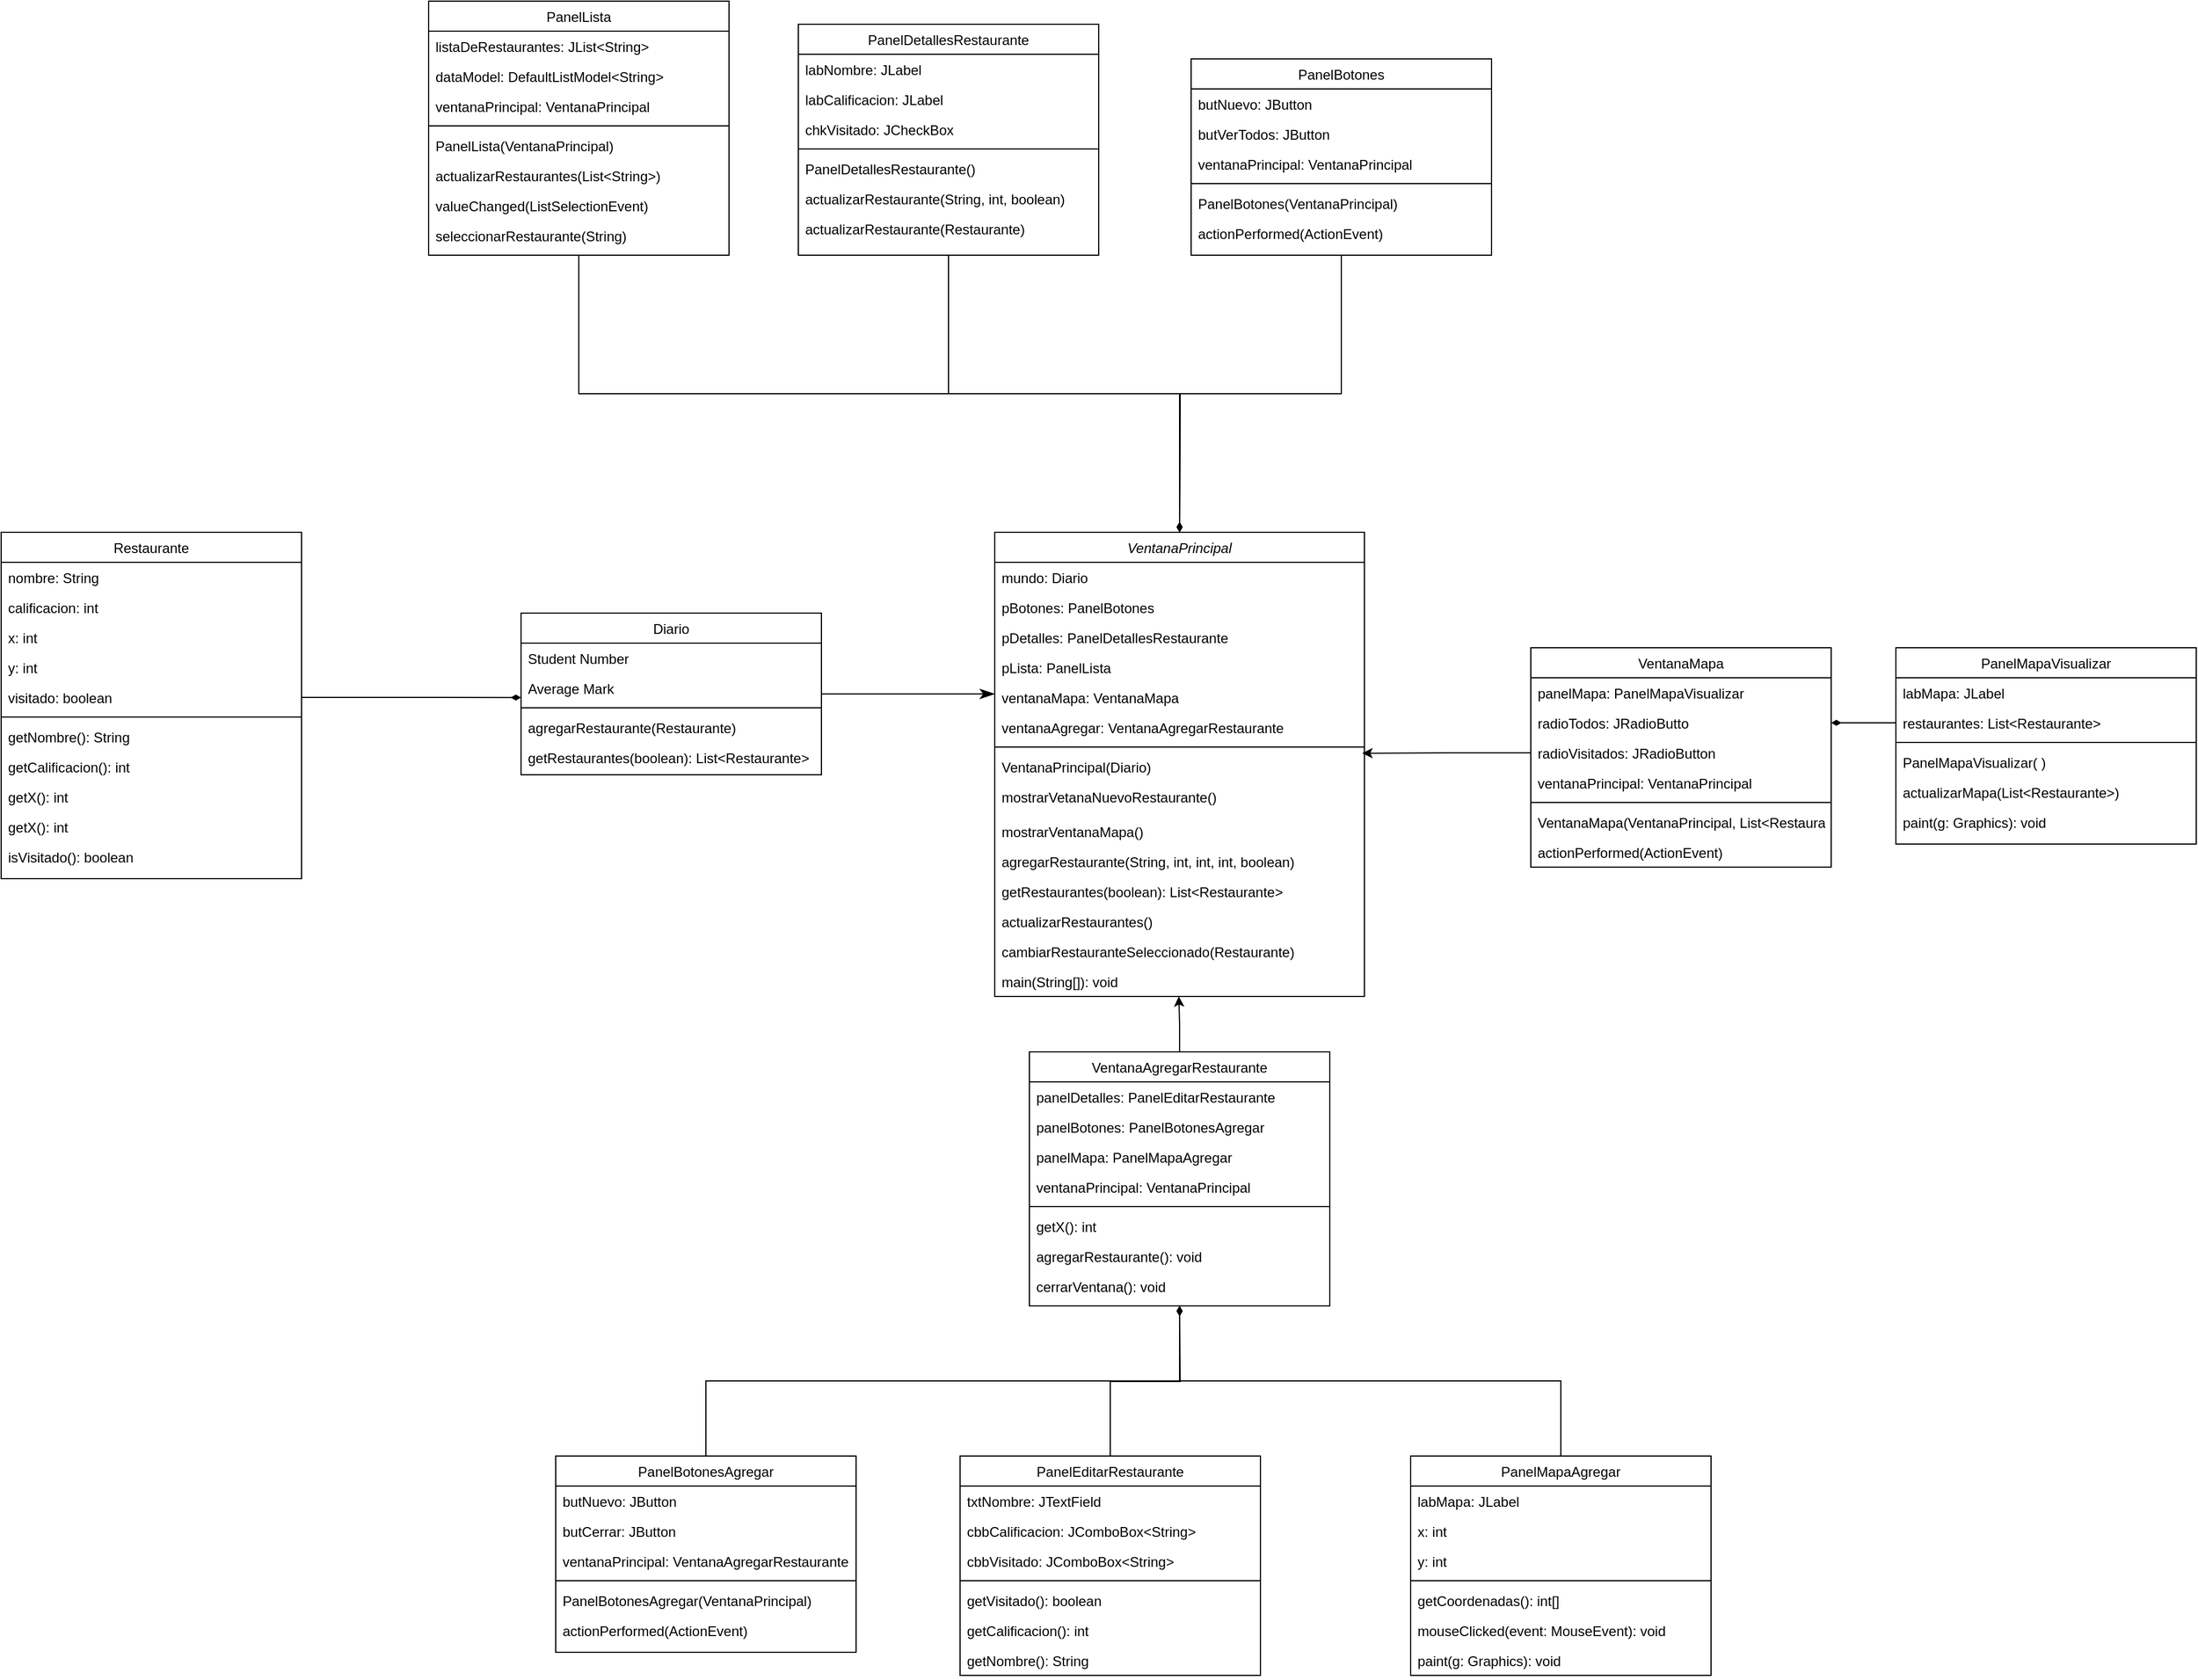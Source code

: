 <mxfile version="24.8.4">
  <diagram id="C5RBs43oDa-KdzZeNtuy" name="Page-1">
    <mxGraphModel dx="1371" dy="1002" grid="1" gridSize="10" guides="1" tooltips="1" connect="1" arrows="1" fold="1" page="1" pageScale="1" pageWidth="1169" pageHeight="1654" math="0" shadow="0">
      <root>
        <mxCell id="WIyWlLk6GJQsqaUBKTNV-0" />
        <mxCell id="WIyWlLk6GJQsqaUBKTNV-1" parent="WIyWlLk6GJQsqaUBKTNV-0" />
        <mxCell id="zkfFHV4jXpPFQw0GAbJ--0" value="VentanaPrincipal" style="swimlane;fontStyle=2;align=center;verticalAlign=top;childLayout=stackLayout;horizontal=1;startSize=26;horizontalStack=0;resizeParent=1;resizeLast=0;collapsible=1;marginBottom=0;rounded=0;shadow=0;strokeWidth=1;" parent="WIyWlLk6GJQsqaUBKTNV-1" vertex="1">
          <mxGeometry x="1030" y="520" width="320" height="402" as="geometry">
            <mxRectangle x="230" y="140" width="160" height="26" as="alternateBounds" />
          </mxGeometry>
        </mxCell>
        <mxCell id="zkfFHV4jXpPFQw0GAbJ--1" value="mundo: Diario" style="text;align=left;verticalAlign=top;spacingLeft=4;spacingRight=4;overflow=hidden;rotatable=0;points=[[0,0.5],[1,0.5]];portConstraint=eastwest;" parent="zkfFHV4jXpPFQw0GAbJ--0" vertex="1">
          <mxGeometry y="26" width="320" height="26" as="geometry" />
        </mxCell>
        <mxCell id="E6xXMJ0j_eNw8ge2mboB-0" value="pBotones: PanelBotones" style="text;align=left;verticalAlign=top;spacingLeft=4;spacingRight=4;overflow=hidden;rotatable=0;points=[[0,0.5],[1,0.5]];portConstraint=eastwest;rounded=0;shadow=0;html=0;" vertex="1" parent="zkfFHV4jXpPFQw0GAbJ--0">
          <mxGeometry y="52" width="320" height="26" as="geometry" />
        </mxCell>
        <mxCell id="E6xXMJ0j_eNw8ge2mboB-1" value="pDetalles: PanelDetallesRestaurante" style="text;align=left;verticalAlign=top;spacingLeft=4;spacingRight=4;overflow=hidden;rotatable=0;points=[[0,0.5],[1,0.5]];portConstraint=eastwest;rounded=0;shadow=0;html=0;" vertex="1" parent="zkfFHV4jXpPFQw0GAbJ--0">
          <mxGeometry y="78" width="320" height="26" as="geometry" />
        </mxCell>
        <mxCell id="E6xXMJ0j_eNw8ge2mboB-2" value="pLista: PanelLista" style="text;align=left;verticalAlign=top;spacingLeft=4;spacingRight=4;overflow=hidden;rotatable=0;points=[[0,0.5],[1,0.5]];portConstraint=eastwest;rounded=0;shadow=0;html=0;" vertex="1" parent="zkfFHV4jXpPFQw0GAbJ--0">
          <mxGeometry y="104" width="320" height="26" as="geometry" />
        </mxCell>
        <mxCell id="zkfFHV4jXpPFQw0GAbJ--3" value="ventanaMapa: VentanaMapa" style="text;align=left;verticalAlign=top;spacingLeft=4;spacingRight=4;overflow=hidden;rotatable=0;points=[[0,0.5],[1,0.5]];portConstraint=eastwest;rounded=0;shadow=0;html=0;" parent="zkfFHV4jXpPFQw0GAbJ--0" vertex="1">
          <mxGeometry y="130" width="320" height="26" as="geometry" />
        </mxCell>
        <mxCell id="E6xXMJ0j_eNw8ge2mboB-3" value="ventanaAgregar: VentanaAgregarRestaurante" style="text;align=left;verticalAlign=top;spacingLeft=4;spacingRight=4;overflow=hidden;rotatable=0;points=[[0,0.5],[1,0.5]];portConstraint=eastwest;rounded=0;shadow=0;html=0;" vertex="1" parent="zkfFHV4jXpPFQw0GAbJ--0">
          <mxGeometry y="156" width="320" height="26" as="geometry" />
        </mxCell>
        <mxCell id="zkfFHV4jXpPFQw0GAbJ--4" value="" style="line;html=1;strokeWidth=1;align=left;verticalAlign=middle;spacingTop=-1;spacingLeft=3;spacingRight=3;rotatable=0;labelPosition=right;points=[];portConstraint=eastwest;" parent="zkfFHV4jXpPFQw0GAbJ--0" vertex="1">
          <mxGeometry y="182" width="320" height="8" as="geometry" />
        </mxCell>
        <mxCell id="E6xXMJ0j_eNw8ge2mboB-4" value="VentanaPrincipal(Diario)" style="text;align=left;verticalAlign=top;spacingLeft=4;spacingRight=4;overflow=hidden;rotatable=0;points=[[0,0.5],[1,0.5]];portConstraint=eastwest;" vertex="1" parent="zkfFHV4jXpPFQw0GAbJ--0">
          <mxGeometry y="190" width="320" height="26" as="geometry" />
        </mxCell>
        <mxCell id="E6xXMJ0j_eNw8ge2mboB-6" value="mostrarVetanaNuevoRestaurante()" style="text;align=left;verticalAlign=top;spacingLeft=4;spacingRight=4;overflow=hidden;rotatable=0;points=[[0,0.5],[1,0.5]];portConstraint=eastwest;" vertex="1" parent="zkfFHV4jXpPFQw0GAbJ--0">
          <mxGeometry y="216" width="320" height="30" as="geometry" />
        </mxCell>
        <mxCell id="E6xXMJ0j_eNw8ge2mboB-9" value="mostrarVentanaMapa()" style="text;align=left;verticalAlign=top;spacingLeft=4;spacingRight=4;overflow=hidden;rotatable=0;points=[[0,0.5],[1,0.5]];portConstraint=eastwest;" vertex="1" parent="zkfFHV4jXpPFQw0GAbJ--0">
          <mxGeometry y="246" width="320" height="26" as="geometry" />
        </mxCell>
        <mxCell id="E6xXMJ0j_eNw8ge2mboB-10" value="agregarRestaurante(String, int, int, int, boolean)" style="text;align=left;verticalAlign=top;spacingLeft=4;spacingRight=4;overflow=hidden;rotatable=0;points=[[0,0.5],[1,0.5]];portConstraint=eastwest;" vertex="1" parent="zkfFHV4jXpPFQw0GAbJ--0">
          <mxGeometry y="272" width="320" height="26" as="geometry" />
        </mxCell>
        <mxCell id="E6xXMJ0j_eNw8ge2mboB-8" value="getRestaurantes(boolean): List&lt;Restaurante&gt;" style="text;align=left;verticalAlign=top;spacingLeft=4;spacingRight=4;overflow=hidden;rotatable=0;points=[[0,0.5],[1,0.5]];portConstraint=eastwest;" vertex="1" parent="zkfFHV4jXpPFQw0GAbJ--0">
          <mxGeometry y="298" width="320" height="26" as="geometry" />
        </mxCell>
        <mxCell id="E6xXMJ0j_eNw8ge2mboB-7" value="actualizarRestaurantes()" style="text;align=left;verticalAlign=top;spacingLeft=4;spacingRight=4;overflow=hidden;rotatable=0;points=[[0,0.5],[1,0.5]];portConstraint=eastwest;" vertex="1" parent="zkfFHV4jXpPFQw0GAbJ--0">
          <mxGeometry y="324" width="320" height="26" as="geometry" />
        </mxCell>
        <mxCell id="E6xXMJ0j_eNw8ge2mboB-5" value="cambiarRestauranteSeleccionado(Restaurante)" style="text;align=left;verticalAlign=top;spacingLeft=4;spacingRight=4;overflow=hidden;rotatable=0;points=[[0,0.5],[1,0.5]];portConstraint=eastwest;" vertex="1" parent="zkfFHV4jXpPFQw0GAbJ--0">
          <mxGeometry y="350" width="320" height="26" as="geometry" />
        </mxCell>
        <mxCell id="zkfFHV4jXpPFQw0GAbJ--5" value="main(String[]): void" style="text;align=left;verticalAlign=top;spacingLeft=4;spacingRight=4;overflow=hidden;rotatable=0;points=[[0,0.5],[1,0.5]];portConstraint=eastwest;" parent="zkfFHV4jXpPFQw0GAbJ--0" vertex="1">
          <mxGeometry y="376" width="320" height="26" as="geometry" />
        </mxCell>
        <mxCell id="zkfFHV4jXpPFQw0GAbJ--6" value="Diario" style="swimlane;fontStyle=0;align=center;verticalAlign=top;childLayout=stackLayout;horizontal=1;startSize=26;horizontalStack=0;resizeParent=1;resizeLast=0;collapsible=1;marginBottom=0;rounded=0;shadow=0;strokeWidth=1;" parent="WIyWlLk6GJQsqaUBKTNV-1" vertex="1">
          <mxGeometry x="620" y="590" width="260" height="140" as="geometry">
            <mxRectangle x="130" y="380" width="160" height="26" as="alternateBounds" />
          </mxGeometry>
        </mxCell>
        <mxCell id="zkfFHV4jXpPFQw0GAbJ--7" value="Student Number" style="text;align=left;verticalAlign=top;spacingLeft=4;spacingRight=4;overflow=hidden;rotatable=0;points=[[0,0.5],[1,0.5]];portConstraint=eastwest;" parent="zkfFHV4jXpPFQw0GAbJ--6" vertex="1">
          <mxGeometry y="26" width="260" height="26" as="geometry" />
        </mxCell>
        <mxCell id="zkfFHV4jXpPFQw0GAbJ--8" value="Average Mark" style="text;align=left;verticalAlign=top;spacingLeft=4;spacingRight=4;overflow=hidden;rotatable=0;points=[[0,0.5],[1,0.5]];portConstraint=eastwest;rounded=0;shadow=0;html=0;" parent="zkfFHV4jXpPFQw0GAbJ--6" vertex="1">
          <mxGeometry y="52" width="260" height="26" as="geometry" />
        </mxCell>
        <mxCell id="zkfFHV4jXpPFQw0GAbJ--9" value="" style="line;html=1;strokeWidth=1;align=left;verticalAlign=middle;spacingTop=-1;spacingLeft=3;spacingRight=3;rotatable=0;labelPosition=right;points=[];portConstraint=eastwest;" parent="zkfFHV4jXpPFQw0GAbJ--6" vertex="1">
          <mxGeometry y="78" width="260" height="8" as="geometry" />
        </mxCell>
        <mxCell id="zkfFHV4jXpPFQw0GAbJ--11" value="agregarRestaurante(Restaurante)" style="text;align=left;verticalAlign=top;spacingLeft=4;spacingRight=4;overflow=hidden;rotatable=0;points=[[0,0.5],[1,0.5]];portConstraint=eastwest;" parent="zkfFHV4jXpPFQw0GAbJ--6" vertex="1">
          <mxGeometry y="86" width="260" height="26" as="geometry" />
        </mxCell>
        <mxCell id="E6xXMJ0j_eNw8ge2mboB-11" value="getRestaurantes(boolean): List&lt;Restaurante&gt;" style="text;align=left;verticalAlign=top;spacingLeft=4;spacingRight=4;overflow=hidden;rotatable=0;points=[[0,0.5],[1,0.5]];portConstraint=eastwest;" vertex="1" parent="zkfFHV4jXpPFQw0GAbJ--6">
          <mxGeometry y="112" width="260" height="26" as="geometry" />
        </mxCell>
        <mxCell id="zkfFHV4jXpPFQw0GAbJ--12" value="" style="endArrow=classicThin;endSize=10;endFill=1;shadow=0;strokeWidth=1;rounded=0;curved=0;edgeStyle=elbowEdgeStyle;elbow=vertical;" parent="WIyWlLk6GJQsqaUBKTNV-1" source="zkfFHV4jXpPFQw0GAbJ--6" target="zkfFHV4jXpPFQw0GAbJ--0" edge="1">
          <mxGeometry width="160" relative="1" as="geometry">
            <mxPoint x="200" y="203" as="sourcePoint" />
            <mxPoint x="200" y="203" as="targetPoint" />
          </mxGeometry>
        </mxCell>
        <mxCell id="zkfFHV4jXpPFQw0GAbJ--13" value="Restaurante" style="swimlane;fontStyle=0;align=center;verticalAlign=top;childLayout=stackLayout;horizontal=1;startSize=26;horizontalStack=0;resizeParent=1;resizeLast=0;collapsible=1;marginBottom=0;rounded=0;shadow=0;strokeWidth=1;" parent="WIyWlLk6GJQsqaUBKTNV-1" vertex="1">
          <mxGeometry x="170" y="520" width="260" height="300" as="geometry">
            <mxRectangle x="340" y="380" width="170" height="26" as="alternateBounds" />
          </mxGeometry>
        </mxCell>
        <mxCell id="zkfFHV4jXpPFQw0GAbJ--14" value="nombre: String" style="text;align=left;verticalAlign=top;spacingLeft=4;spacingRight=4;overflow=hidden;rotatable=0;points=[[0,0.5],[1,0.5]];portConstraint=eastwest;" parent="zkfFHV4jXpPFQw0GAbJ--13" vertex="1">
          <mxGeometry y="26" width="260" height="26" as="geometry" />
        </mxCell>
        <mxCell id="E6xXMJ0j_eNw8ge2mboB-12" value="calificacion: int" style="text;align=left;verticalAlign=top;spacingLeft=4;spacingRight=4;overflow=hidden;rotatable=0;points=[[0,0.5],[1,0.5]];portConstraint=eastwest;" vertex="1" parent="zkfFHV4jXpPFQw0GAbJ--13">
          <mxGeometry y="52" width="260" height="26" as="geometry" />
        </mxCell>
        <mxCell id="E6xXMJ0j_eNw8ge2mboB-20" value="x: int" style="text;align=left;verticalAlign=top;spacingLeft=4;spacingRight=4;overflow=hidden;rotatable=0;points=[[0,0.5],[1,0.5]];portConstraint=eastwest;" vertex="1" parent="zkfFHV4jXpPFQw0GAbJ--13">
          <mxGeometry y="78" width="260" height="26" as="geometry" />
        </mxCell>
        <mxCell id="E6xXMJ0j_eNw8ge2mboB-19" value="y: int" style="text;align=left;verticalAlign=top;spacingLeft=4;spacingRight=4;overflow=hidden;rotatable=0;points=[[0,0.5],[1,0.5]];portConstraint=eastwest;" vertex="1" parent="zkfFHV4jXpPFQw0GAbJ--13">
          <mxGeometry y="104" width="260" height="26" as="geometry" />
        </mxCell>
        <mxCell id="E6xXMJ0j_eNw8ge2mboB-18" value="visitado: boolean" style="text;align=left;verticalAlign=top;spacingLeft=4;spacingRight=4;overflow=hidden;rotatable=0;points=[[0,0.5],[1,0.5]];portConstraint=eastwest;" vertex="1" parent="zkfFHV4jXpPFQw0GAbJ--13">
          <mxGeometry y="130" width="260" height="26" as="geometry" />
        </mxCell>
        <mxCell id="zkfFHV4jXpPFQw0GAbJ--15" value="" style="line;html=1;strokeWidth=1;align=left;verticalAlign=middle;spacingTop=-1;spacingLeft=3;spacingRight=3;rotatable=0;labelPosition=right;points=[];portConstraint=eastwest;" parent="zkfFHV4jXpPFQw0GAbJ--13" vertex="1">
          <mxGeometry y="156" width="260" height="8" as="geometry" />
        </mxCell>
        <mxCell id="E6xXMJ0j_eNw8ge2mboB-16" value="getNombre(): String" style="text;align=left;verticalAlign=top;spacingLeft=4;spacingRight=4;overflow=hidden;rotatable=0;points=[[0,0.5],[1,0.5]];portConstraint=eastwest;" vertex="1" parent="zkfFHV4jXpPFQw0GAbJ--13">
          <mxGeometry y="164" width="260" height="26" as="geometry" />
        </mxCell>
        <mxCell id="E6xXMJ0j_eNw8ge2mboB-15" value="getCalificacion(): int" style="text;align=left;verticalAlign=top;spacingLeft=4;spacingRight=4;overflow=hidden;rotatable=0;points=[[0,0.5],[1,0.5]];portConstraint=eastwest;" vertex="1" parent="zkfFHV4jXpPFQw0GAbJ--13">
          <mxGeometry y="190" width="260" height="26" as="geometry" />
        </mxCell>
        <mxCell id="E6xXMJ0j_eNw8ge2mboB-14" value="getX(): int" style="text;align=left;verticalAlign=top;spacingLeft=4;spacingRight=4;overflow=hidden;rotatable=0;points=[[0,0.5],[1,0.5]];portConstraint=eastwest;" vertex="1" parent="zkfFHV4jXpPFQw0GAbJ--13">
          <mxGeometry y="216" width="260" height="26" as="geometry" />
        </mxCell>
        <mxCell id="E6xXMJ0j_eNw8ge2mboB-21" value="getX(): int" style="text;align=left;verticalAlign=top;spacingLeft=4;spacingRight=4;overflow=hidden;rotatable=0;points=[[0,0.5],[1,0.5]];portConstraint=eastwest;" vertex="1" parent="zkfFHV4jXpPFQw0GAbJ--13">
          <mxGeometry y="242" width="260" height="26" as="geometry" />
        </mxCell>
        <mxCell id="E6xXMJ0j_eNw8ge2mboB-13" value="isVisitado(): boolean" style="text;align=left;verticalAlign=top;spacingLeft=4;spacingRight=4;overflow=hidden;rotatable=0;points=[[0,0.5],[1,0.5]];portConstraint=eastwest;" vertex="1" parent="zkfFHV4jXpPFQw0GAbJ--13">
          <mxGeometry y="268" width="260" height="26" as="geometry" />
        </mxCell>
        <mxCell id="E6xXMJ0j_eNw8ge2mboB-137" style="edgeStyle=orthogonalEdgeStyle;rounded=0;orthogonalLoop=1;jettySize=auto;html=1;exitX=0.5;exitY=1;exitDx=0;exitDy=0;endArrow=diamondThin;endFill=1;" edge="1" parent="WIyWlLk6GJQsqaUBKTNV-1" source="E6xXMJ0j_eNw8ge2mboB-22">
          <mxGeometry relative="1" as="geometry">
            <mxPoint x="1190" y="520" as="targetPoint" />
          </mxGeometry>
        </mxCell>
        <mxCell id="E6xXMJ0j_eNw8ge2mboB-22" value="PanelBotones" style="swimlane;fontStyle=0;align=center;verticalAlign=top;childLayout=stackLayout;horizontal=1;startSize=26;horizontalStack=0;resizeParent=1;resizeLast=0;collapsible=1;marginBottom=0;rounded=0;shadow=0;strokeWidth=1;" vertex="1" parent="WIyWlLk6GJQsqaUBKTNV-1">
          <mxGeometry x="1200" y="110" width="260" height="170" as="geometry">
            <mxRectangle x="340" y="380" width="170" height="26" as="alternateBounds" />
          </mxGeometry>
        </mxCell>
        <mxCell id="E6xXMJ0j_eNw8ge2mboB-23" value="butNuevo: JButton" style="text;align=left;verticalAlign=top;spacingLeft=4;spacingRight=4;overflow=hidden;rotatable=0;points=[[0,0.5],[1,0.5]];portConstraint=eastwest;" vertex="1" parent="E6xXMJ0j_eNw8ge2mboB-22">
          <mxGeometry y="26" width="260" height="26" as="geometry" />
        </mxCell>
        <mxCell id="E6xXMJ0j_eNw8ge2mboB-24" value="butVerTodos: JButton" style="text;align=left;verticalAlign=top;spacingLeft=4;spacingRight=4;overflow=hidden;rotatable=0;points=[[0,0.5],[1,0.5]];portConstraint=eastwest;" vertex="1" parent="E6xXMJ0j_eNw8ge2mboB-22">
          <mxGeometry y="52" width="260" height="26" as="geometry" />
        </mxCell>
        <mxCell id="E6xXMJ0j_eNw8ge2mboB-26" value="ventanaPrincipal: VentanaPrincipal" style="text;align=left;verticalAlign=top;spacingLeft=4;spacingRight=4;overflow=hidden;rotatable=0;points=[[0,0.5],[1,0.5]];portConstraint=eastwest;" vertex="1" parent="E6xXMJ0j_eNw8ge2mboB-22">
          <mxGeometry y="78" width="260" height="26" as="geometry" />
        </mxCell>
        <mxCell id="E6xXMJ0j_eNw8ge2mboB-28" value="" style="line;html=1;strokeWidth=1;align=left;verticalAlign=middle;spacingTop=-1;spacingLeft=3;spacingRight=3;rotatable=0;labelPosition=right;points=[];portConstraint=eastwest;" vertex="1" parent="E6xXMJ0j_eNw8ge2mboB-22">
          <mxGeometry y="104" width="260" height="8" as="geometry" />
        </mxCell>
        <mxCell id="E6xXMJ0j_eNw8ge2mboB-29" value="PanelBotones(VentanaPrincipal)" style="text;align=left;verticalAlign=top;spacingLeft=4;spacingRight=4;overflow=hidden;rotatable=0;points=[[0,0.5],[1,0.5]];portConstraint=eastwest;" vertex="1" parent="E6xXMJ0j_eNw8ge2mboB-22">
          <mxGeometry y="112" width="260" height="26" as="geometry" />
        </mxCell>
        <mxCell id="E6xXMJ0j_eNw8ge2mboB-30" value="actionPerformed(ActionEvent)" style="text;align=left;verticalAlign=top;spacingLeft=4;spacingRight=4;overflow=hidden;rotatable=0;points=[[0,0.5],[1,0.5]];portConstraint=eastwest;" vertex="1" parent="E6xXMJ0j_eNw8ge2mboB-22">
          <mxGeometry y="138" width="260" height="26" as="geometry" />
        </mxCell>
        <mxCell id="E6xXMJ0j_eNw8ge2mboB-133" style="edgeStyle=orthogonalEdgeStyle;rounded=0;orthogonalLoop=1;jettySize=auto;html=1;exitX=0.5;exitY=1;exitDx=0;exitDy=0;entryX=0.5;entryY=0;entryDx=0;entryDy=0;endArrow=diamondThin;endFill=1;" edge="1" parent="WIyWlLk6GJQsqaUBKTNV-1" source="E6xXMJ0j_eNw8ge2mboB-34" target="zkfFHV4jXpPFQw0GAbJ--0">
          <mxGeometry relative="1" as="geometry" />
        </mxCell>
        <mxCell id="E6xXMJ0j_eNw8ge2mboB-34" value="PanelLista" style="swimlane;fontStyle=0;align=center;verticalAlign=top;childLayout=stackLayout;horizontal=1;startSize=26;horizontalStack=0;resizeParent=1;resizeLast=0;collapsible=1;marginBottom=0;rounded=0;shadow=0;strokeWidth=1;" vertex="1" parent="WIyWlLk6GJQsqaUBKTNV-1">
          <mxGeometry x="540" y="60" width="260" height="220" as="geometry">
            <mxRectangle x="340" y="380" width="170" height="26" as="alternateBounds" />
          </mxGeometry>
        </mxCell>
        <mxCell id="E6xXMJ0j_eNw8ge2mboB-35" value="listaDeRestaurantes: JList&lt;String&gt;" style="text;align=left;verticalAlign=top;spacingLeft=4;spacingRight=4;overflow=hidden;rotatable=0;points=[[0,0.5],[1,0.5]];portConstraint=eastwest;" vertex="1" parent="E6xXMJ0j_eNw8ge2mboB-34">
          <mxGeometry y="26" width="260" height="26" as="geometry" />
        </mxCell>
        <mxCell id="E6xXMJ0j_eNw8ge2mboB-36" value="dataModel: DefaultListModel&lt;String&gt;" style="text;align=left;verticalAlign=top;spacingLeft=4;spacingRight=4;overflow=hidden;rotatable=0;points=[[0,0.5],[1,0.5]];portConstraint=eastwest;" vertex="1" parent="E6xXMJ0j_eNw8ge2mboB-34">
          <mxGeometry y="52" width="260" height="26" as="geometry" />
        </mxCell>
        <mxCell id="E6xXMJ0j_eNw8ge2mboB-37" value="ventanaPrincipal: VentanaPrincipal" style="text;align=left;verticalAlign=top;spacingLeft=4;spacingRight=4;overflow=hidden;rotatable=0;points=[[0,0.5],[1,0.5]];portConstraint=eastwest;" vertex="1" parent="E6xXMJ0j_eNw8ge2mboB-34">
          <mxGeometry y="78" width="260" height="26" as="geometry" />
        </mxCell>
        <mxCell id="E6xXMJ0j_eNw8ge2mboB-40" value="" style="line;html=1;strokeWidth=1;align=left;verticalAlign=middle;spacingTop=-1;spacingLeft=3;spacingRight=3;rotatable=0;labelPosition=right;points=[];portConstraint=eastwest;" vertex="1" parent="E6xXMJ0j_eNw8ge2mboB-34">
          <mxGeometry y="104" width="260" height="8" as="geometry" />
        </mxCell>
        <mxCell id="E6xXMJ0j_eNw8ge2mboB-41" value="PanelLista(VentanaPrincipal)" style="text;align=left;verticalAlign=top;spacingLeft=4;spacingRight=4;overflow=hidden;rotatable=0;points=[[0,0.5],[1,0.5]];portConstraint=eastwest;" vertex="1" parent="E6xXMJ0j_eNw8ge2mboB-34">
          <mxGeometry y="112" width="260" height="26" as="geometry" />
        </mxCell>
        <mxCell id="E6xXMJ0j_eNw8ge2mboB-42" value="actualizarRestaurantes(List&lt;String&gt;)" style="text;align=left;verticalAlign=top;spacingLeft=4;spacingRight=4;overflow=hidden;rotatable=0;points=[[0,0.5],[1,0.5]];portConstraint=eastwest;" vertex="1" parent="E6xXMJ0j_eNw8ge2mboB-34">
          <mxGeometry y="138" width="260" height="26" as="geometry" />
        </mxCell>
        <mxCell id="E6xXMJ0j_eNw8ge2mboB-43" value="valueChanged(ListSelectionEvent)" style="text;align=left;verticalAlign=top;spacingLeft=4;spacingRight=4;overflow=hidden;rotatable=0;points=[[0,0.5],[1,0.5]];portConstraint=eastwest;" vertex="1" parent="E6xXMJ0j_eNw8ge2mboB-34">
          <mxGeometry y="164" width="260" height="26" as="geometry" />
        </mxCell>
        <mxCell id="E6xXMJ0j_eNw8ge2mboB-44" value="seleccionarRestaurante(String)" style="text;align=left;verticalAlign=top;spacingLeft=4;spacingRight=4;overflow=hidden;rotatable=0;points=[[0,0.5],[1,0.5]];portConstraint=eastwest;" vertex="1" parent="E6xXMJ0j_eNw8ge2mboB-34">
          <mxGeometry y="190" width="260" height="26" as="geometry" />
        </mxCell>
        <mxCell id="E6xXMJ0j_eNw8ge2mboB-134" style="edgeStyle=orthogonalEdgeStyle;rounded=0;orthogonalLoop=1;jettySize=auto;html=1;exitX=0.5;exitY=1;exitDx=0;exitDy=0;endArrow=diamondThin;endFill=1;" edge="1" parent="WIyWlLk6GJQsqaUBKTNV-1" source="E6xXMJ0j_eNw8ge2mboB-46">
          <mxGeometry relative="1" as="geometry">
            <mxPoint x="1190" y="520" as="targetPoint" />
          </mxGeometry>
        </mxCell>
        <mxCell id="E6xXMJ0j_eNw8ge2mboB-46" value="PanelDetallesRestaurante" style="swimlane;fontStyle=0;align=center;verticalAlign=top;childLayout=stackLayout;horizontal=1;startSize=26;horizontalStack=0;resizeParent=1;resizeLast=0;collapsible=1;marginBottom=0;rounded=0;shadow=0;strokeWidth=1;" vertex="1" parent="WIyWlLk6GJQsqaUBKTNV-1">
          <mxGeometry x="860" y="80" width="260" height="200" as="geometry">
            <mxRectangle x="340" y="380" width="170" height="26" as="alternateBounds" />
          </mxGeometry>
        </mxCell>
        <mxCell id="E6xXMJ0j_eNw8ge2mboB-47" value="labNombre: JLabel" style="text;align=left;verticalAlign=top;spacingLeft=4;spacingRight=4;overflow=hidden;rotatable=0;points=[[0,0.5],[1,0.5]];portConstraint=eastwest;" vertex="1" parent="E6xXMJ0j_eNw8ge2mboB-46">
          <mxGeometry y="26" width="260" height="26" as="geometry" />
        </mxCell>
        <mxCell id="E6xXMJ0j_eNw8ge2mboB-48" value="labCalificacion: JLabel" style="text;align=left;verticalAlign=top;spacingLeft=4;spacingRight=4;overflow=hidden;rotatable=0;points=[[0,0.5],[1,0.5]];portConstraint=eastwest;" vertex="1" parent="E6xXMJ0j_eNw8ge2mboB-46">
          <mxGeometry y="52" width="260" height="26" as="geometry" />
        </mxCell>
        <mxCell id="E6xXMJ0j_eNw8ge2mboB-49" value="chkVisitado: JCheckBox" style="text;align=left;verticalAlign=top;spacingLeft=4;spacingRight=4;overflow=hidden;rotatable=0;points=[[0,0.5],[1,0.5]];portConstraint=eastwest;" vertex="1" parent="E6xXMJ0j_eNw8ge2mboB-46">
          <mxGeometry y="78" width="260" height="26" as="geometry" />
        </mxCell>
        <mxCell id="E6xXMJ0j_eNw8ge2mboB-52" value="" style="line;html=1;strokeWidth=1;align=left;verticalAlign=middle;spacingTop=-1;spacingLeft=3;spacingRight=3;rotatable=0;labelPosition=right;points=[];portConstraint=eastwest;" vertex="1" parent="E6xXMJ0j_eNw8ge2mboB-46">
          <mxGeometry y="104" width="260" height="8" as="geometry" />
        </mxCell>
        <mxCell id="E6xXMJ0j_eNw8ge2mboB-53" value="PanelDetallesRestaurante()" style="text;align=left;verticalAlign=top;spacingLeft=4;spacingRight=4;overflow=hidden;rotatable=0;points=[[0,0.5],[1,0.5]];portConstraint=eastwest;" vertex="1" parent="E6xXMJ0j_eNw8ge2mboB-46">
          <mxGeometry y="112" width="260" height="26" as="geometry" />
        </mxCell>
        <mxCell id="E6xXMJ0j_eNw8ge2mboB-54" value="actualizarRestaurante(String, int, boolean)" style="text;align=left;verticalAlign=top;spacingLeft=4;spacingRight=4;overflow=hidden;rotatable=0;points=[[0,0.5],[1,0.5]];portConstraint=eastwest;" vertex="1" parent="E6xXMJ0j_eNw8ge2mboB-46">
          <mxGeometry y="138" width="260" height="26" as="geometry" />
        </mxCell>
        <mxCell id="E6xXMJ0j_eNw8ge2mboB-55" value="actualizarRestaurante(Restaurante)" style="text;align=left;verticalAlign=top;spacingLeft=4;spacingRight=4;overflow=hidden;rotatable=0;points=[[0,0.5],[1,0.5]];portConstraint=eastwest;" vertex="1" parent="E6xXMJ0j_eNw8ge2mboB-46">
          <mxGeometry y="164" width="260" height="26" as="geometry" />
        </mxCell>
        <mxCell id="E6xXMJ0j_eNw8ge2mboB-144" style="edgeStyle=orthogonalEdgeStyle;rounded=0;orthogonalLoop=1;jettySize=auto;html=1;exitX=0.5;exitY=0;exitDx=0;exitDy=0;entryX=0.498;entryY=0.998;entryDx=0;entryDy=0;entryPerimeter=0;" edge="1" parent="WIyWlLk6GJQsqaUBKTNV-1" source="E6xXMJ0j_eNw8ge2mboB-58" target="zkfFHV4jXpPFQw0GAbJ--5">
          <mxGeometry relative="1" as="geometry">
            <mxPoint x="990" y="960" as="targetPoint" />
          </mxGeometry>
        </mxCell>
        <mxCell id="E6xXMJ0j_eNw8ge2mboB-58" value="VentanaAgregarRestaurante" style="swimlane;fontStyle=0;align=center;verticalAlign=top;childLayout=stackLayout;horizontal=1;startSize=26;horizontalStack=0;resizeParent=1;resizeLast=0;collapsible=1;marginBottom=0;rounded=0;shadow=0;strokeWidth=1;" vertex="1" parent="WIyWlLk6GJQsqaUBKTNV-1">
          <mxGeometry x="1060" y="970" width="260" height="220" as="geometry">
            <mxRectangle x="340" y="380" width="170" height="26" as="alternateBounds" />
          </mxGeometry>
        </mxCell>
        <mxCell id="E6xXMJ0j_eNw8ge2mboB-59" value="panelDetalles: PanelEditarRestaurante" style="text;align=left;verticalAlign=top;spacingLeft=4;spacingRight=4;overflow=hidden;rotatable=0;points=[[0,0.5],[1,0.5]];portConstraint=eastwest;" vertex="1" parent="E6xXMJ0j_eNw8ge2mboB-58">
          <mxGeometry y="26" width="260" height="26" as="geometry" />
        </mxCell>
        <mxCell id="E6xXMJ0j_eNw8ge2mboB-60" value="panelBotones: PanelBotonesAgregar" style="text;align=left;verticalAlign=top;spacingLeft=4;spacingRight=4;overflow=hidden;rotatable=0;points=[[0,0.5],[1,0.5]];portConstraint=eastwest;" vertex="1" parent="E6xXMJ0j_eNw8ge2mboB-58">
          <mxGeometry y="52" width="260" height="26" as="geometry" />
        </mxCell>
        <mxCell id="E6xXMJ0j_eNw8ge2mboB-61" value="panelMapa: PanelMapaAgregar" style="text;align=left;verticalAlign=top;spacingLeft=4;spacingRight=4;overflow=hidden;rotatable=0;points=[[0,0.5],[1,0.5]];portConstraint=eastwest;" vertex="1" parent="E6xXMJ0j_eNw8ge2mboB-58">
          <mxGeometry y="78" width="260" height="26" as="geometry" />
        </mxCell>
        <mxCell id="E6xXMJ0j_eNw8ge2mboB-62" value="ventanaPrincipal: VentanaPrincipal" style="text;align=left;verticalAlign=top;spacingLeft=4;spacingRight=4;overflow=hidden;rotatable=0;points=[[0,0.5],[1,0.5]];portConstraint=eastwest;" vertex="1" parent="E6xXMJ0j_eNw8ge2mboB-58">
          <mxGeometry y="104" width="260" height="26" as="geometry" />
        </mxCell>
        <mxCell id="E6xXMJ0j_eNw8ge2mboB-64" value="" style="line;html=1;strokeWidth=1;align=left;verticalAlign=middle;spacingTop=-1;spacingLeft=3;spacingRight=3;rotatable=0;labelPosition=right;points=[];portConstraint=eastwest;" vertex="1" parent="E6xXMJ0j_eNw8ge2mboB-58">
          <mxGeometry y="130" width="260" height="8" as="geometry" />
        </mxCell>
        <mxCell id="E6xXMJ0j_eNw8ge2mboB-68" value="getX(): int" style="text;align=left;verticalAlign=top;spacingLeft=4;spacingRight=4;overflow=hidden;rotatable=0;points=[[0,0.5],[1,0.5]];portConstraint=eastwest;" vertex="1" parent="E6xXMJ0j_eNw8ge2mboB-58">
          <mxGeometry y="138" width="260" height="26" as="geometry" />
        </mxCell>
        <mxCell id="E6xXMJ0j_eNw8ge2mboB-65" value="agregarRestaurante(): void" style="text;align=left;verticalAlign=top;spacingLeft=4;spacingRight=4;overflow=hidden;rotatable=0;points=[[0,0.5],[1,0.5]];portConstraint=eastwest;" vertex="1" parent="E6xXMJ0j_eNw8ge2mboB-58">
          <mxGeometry y="164" width="260" height="26" as="geometry" />
        </mxCell>
        <mxCell id="E6xXMJ0j_eNw8ge2mboB-66" value="cerrarVentana(): void" style="text;align=left;verticalAlign=top;spacingLeft=4;spacingRight=4;overflow=hidden;rotatable=0;points=[[0,0.5],[1,0.5]];portConstraint=eastwest;" vertex="1" parent="E6xXMJ0j_eNw8ge2mboB-58">
          <mxGeometry y="190" width="260" height="26" as="geometry" />
        </mxCell>
        <mxCell id="E6xXMJ0j_eNw8ge2mboB-82" value="VentanaMapa&#xa;" style="swimlane;fontStyle=0;align=center;verticalAlign=top;childLayout=stackLayout;horizontal=1;startSize=26;horizontalStack=0;resizeParent=1;resizeLast=0;collapsible=1;marginBottom=0;rounded=0;shadow=0;strokeWidth=1;" vertex="1" parent="WIyWlLk6GJQsqaUBKTNV-1">
          <mxGeometry x="1494" y="620" width="260" height="190" as="geometry">
            <mxRectangle x="340" y="380" width="170" height="26" as="alternateBounds" />
          </mxGeometry>
        </mxCell>
        <mxCell id="E6xXMJ0j_eNw8ge2mboB-83" value="panelMapa: PanelMapaVisualizar" style="text;align=left;verticalAlign=top;spacingLeft=4;spacingRight=4;overflow=hidden;rotatable=0;points=[[0,0.5],[1,0.5]];portConstraint=eastwest;" vertex="1" parent="E6xXMJ0j_eNw8ge2mboB-82">
          <mxGeometry y="26" width="260" height="26" as="geometry" />
        </mxCell>
        <mxCell id="E6xXMJ0j_eNw8ge2mboB-84" value="radioTodos: JRadioButto" style="text;align=left;verticalAlign=top;spacingLeft=4;spacingRight=4;overflow=hidden;rotatable=0;points=[[0,0.5],[1,0.5]];portConstraint=eastwest;" vertex="1" parent="E6xXMJ0j_eNw8ge2mboB-82">
          <mxGeometry y="52" width="260" height="26" as="geometry" />
        </mxCell>
        <mxCell id="E6xXMJ0j_eNw8ge2mboB-85" value="radioVisitados: JRadioButton" style="text;align=left;verticalAlign=top;spacingLeft=4;spacingRight=4;overflow=hidden;rotatable=0;points=[[0,0.5],[1,0.5]];portConstraint=eastwest;" vertex="1" parent="E6xXMJ0j_eNw8ge2mboB-82">
          <mxGeometry y="78" width="260" height="26" as="geometry" />
        </mxCell>
        <mxCell id="E6xXMJ0j_eNw8ge2mboB-86" value="ventanaPrincipal: VentanaPrincipal" style="text;align=left;verticalAlign=top;spacingLeft=4;spacingRight=4;overflow=hidden;rotatable=0;points=[[0,0.5],[1,0.5]];portConstraint=eastwest;" vertex="1" parent="E6xXMJ0j_eNw8ge2mboB-82">
          <mxGeometry y="104" width="260" height="26" as="geometry" />
        </mxCell>
        <mxCell id="E6xXMJ0j_eNw8ge2mboB-88" value="" style="line;html=1;strokeWidth=1;align=left;verticalAlign=middle;spacingTop=-1;spacingLeft=3;spacingRight=3;rotatable=0;labelPosition=right;points=[];portConstraint=eastwest;" vertex="1" parent="E6xXMJ0j_eNw8ge2mboB-82">
          <mxGeometry y="130" width="260" height="8" as="geometry" />
        </mxCell>
        <mxCell id="E6xXMJ0j_eNw8ge2mboB-89" value="VentanaMapa(VentanaPrincipal, List&lt;Restaurante&gt;)" style="text;align=left;verticalAlign=top;spacingLeft=4;spacingRight=4;overflow=hidden;rotatable=0;points=[[0,0.5],[1,0.5]];portConstraint=eastwest;" vertex="1" parent="E6xXMJ0j_eNw8ge2mboB-82">
          <mxGeometry y="138" width="260" height="26" as="geometry" />
        </mxCell>
        <mxCell id="E6xXMJ0j_eNw8ge2mboB-90" value="actionPerformed(ActionEvent)" style="text;align=left;verticalAlign=top;spacingLeft=4;spacingRight=4;overflow=hidden;rotatable=0;points=[[0,0.5],[1,0.5]];portConstraint=eastwest;" vertex="1" parent="E6xXMJ0j_eNw8ge2mboB-82">
          <mxGeometry y="164" width="260" height="26" as="geometry" />
        </mxCell>
        <mxCell id="E6xXMJ0j_eNw8ge2mboB-138" style="edgeStyle=orthogonalEdgeStyle;rounded=0;orthogonalLoop=1;jettySize=auto;html=1;exitX=0.5;exitY=0;exitDx=0;exitDy=0;entryX=0.5;entryY=1;entryDx=0;entryDy=0;endArrow=diamondThin;endFill=1;" edge="1" parent="WIyWlLk6GJQsqaUBKTNV-1" source="E6xXMJ0j_eNw8ge2mboB-94" target="E6xXMJ0j_eNw8ge2mboB-58">
          <mxGeometry relative="1" as="geometry" />
        </mxCell>
        <mxCell id="E6xXMJ0j_eNw8ge2mboB-94" value="PanelBotonesAgregar" style="swimlane;fontStyle=0;align=center;verticalAlign=top;childLayout=stackLayout;horizontal=1;startSize=26;horizontalStack=0;resizeParent=1;resizeLast=0;collapsible=1;marginBottom=0;rounded=0;shadow=0;strokeWidth=1;" vertex="1" parent="WIyWlLk6GJQsqaUBKTNV-1">
          <mxGeometry x="650" y="1320" width="260" height="170" as="geometry">
            <mxRectangle x="340" y="380" width="170" height="26" as="alternateBounds" />
          </mxGeometry>
        </mxCell>
        <mxCell id="E6xXMJ0j_eNw8ge2mboB-95" value="butNuevo: JButton" style="text;align=left;verticalAlign=top;spacingLeft=4;spacingRight=4;overflow=hidden;rotatable=0;points=[[0,0.5],[1,0.5]];portConstraint=eastwest;" vertex="1" parent="E6xXMJ0j_eNw8ge2mboB-94">
          <mxGeometry y="26" width="260" height="26" as="geometry" />
        </mxCell>
        <mxCell id="E6xXMJ0j_eNw8ge2mboB-96" value="butCerrar: JButton" style="text;align=left;verticalAlign=top;spacingLeft=4;spacingRight=4;overflow=hidden;rotatable=0;points=[[0,0.5],[1,0.5]];portConstraint=eastwest;" vertex="1" parent="E6xXMJ0j_eNw8ge2mboB-94">
          <mxGeometry y="52" width="260" height="26" as="geometry" />
        </mxCell>
        <mxCell id="E6xXMJ0j_eNw8ge2mboB-97" value="ventanaPrincipal: VentanaAgregarRestaurante" style="text;align=left;verticalAlign=top;spacingLeft=4;spacingRight=4;overflow=hidden;rotatable=0;points=[[0,0.5],[1,0.5]];portConstraint=eastwest;" vertex="1" parent="E6xXMJ0j_eNw8ge2mboB-94">
          <mxGeometry y="78" width="260" height="26" as="geometry" />
        </mxCell>
        <mxCell id="E6xXMJ0j_eNw8ge2mboB-98" value="" style="line;html=1;strokeWidth=1;align=left;verticalAlign=middle;spacingTop=-1;spacingLeft=3;spacingRight=3;rotatable=0;labelPosition=right;points=[];portConstraint=eastwest;" vertex="1" parent="E6xXMJ0j_eNw8ge2mboB-94">
          <mxGeometry y="104" width="260" height="8" as="geometry" />
        </mxCell>
        <mxCell id="E6xXMJ0j_eNw8ge2mboB-99" value="PanelBotonesAgregar(VentanaPrincipal)" style="text;align=left;verticalAlign=top;spacingLeft=4;spacingRight=4;overflow=hidden;rotatable=0;points=[[0,0.5],[1,0.5]];portConstraint=eastwest;" vertex="1" parent="E6xXMJ0j_eNw8ge2mboB-94">
          <mxGeometry y="112" width="260" height="26" as="geometry" />
        </mxCell>
        <mxCell id="E6xXMJ0j_eNw8ge2mboB-100" value="actionPerformed(ActionEvent)" style="text;align=left;verticalAlign=top;spacingLeft=4;spacingRight=4;overflow=hidden;rotatable=0;points=[[0,0.5],[1,0.5]];portConstraint=eastwest;" vertex="1" parent="E6xXMJ0j_eNw8ge2mboB-94">
          <mxGeometry y="138" width="260" height="26" as="geometry" />
        </mxCell>
        <mxCell id="E6xXMJ0j_eNw8ge2mboB-101" value="PanelMapaVisualizar&#xa;" style="swimlane;fontStyle=0;align=center;verticalAlign=top;childLayout=stackLayout;horizontal=1;startSize=26;horizontalStack=0;resizeParent=1;resizeLast=0;collapsible=1;marginBottom=0;rounded=0;shadow=0;strokeWidth=1;" vertex="1" parent="WIyWlLk6GJQsqaUBKTNV-1">
          <mxGeometry x="1810" y="620" width="260" height="170" as="geometry">
            <mxRectangle x="340" y="380" width="170" height="26" as="alternateBounds" />
          </mxGeometry>
        </mxCell>
        <mxCell id="E6xXMJ0j_eNw8ge2mboB-102" value="labMapa: JLabel" style="text;align=left;verticalAlign=top;spacingLeft=4;spacingRight=4;overflow=hidden;rotatable=0;points=[[0,0.5],[1,0.5]];portConstraint=eastwest;" vertex="1" parent="E6xXMJ0j_eNw8ge2mboB-101">
          <mxGeometry y="26" width="260" height="26" as="geometry" />
        </mxCell>
        <mxCell id="E6xXMJ0j_eNw8ge2mboB-103" value="restaurantes: List&lt;Restaurante&gt;" style="text;align=left;verticalAlign=top;spacingLeft=4;spacingRight=4;overflow=hidden;rotatable=0;points=[[0,0.5],[1,0.5]];portConstraint=eastwest;" vertex="1" parent="E6xXMJ0j_eNw8ge2mboB-101">
          <mxGeometry y="52" width="260" height="26" as="geometry" />
        </mxCell>
        <mxCell id="E6xXMJ0j_eNw8ge2mboB-106" value="" style="line;html=1;strokeWidth=1;align=left;verticalAlign=middle;spacingTop=-1;spacingLeft=3;spacingRight=3;rotatable=0;labelPosition=right;points=[];portConstraint=eastwest;" vertex="1" parent="E6xXMJ0j_eNw8ge2mboB-101">
          <mxGeometry y="78" width="260" height="8" as="geometry" />
        </mxCell>
        <mxCell id="E6xXMJ0j_eNw8ge2mboB-109" value="PanelMapaVisualizar( )" style="text;align=left;verticalAlign=top;spacingLeft=4;spacingRight=4;overflow=hidden;rotatable=0;points=[[0,0.5],[1,0.5]];portConstraint=eastwest;" vertex="1" parent="E6xXMJ0j_eNw8ge2mboB-101">
          <mxGeometry y="86" width="260" height="26" as="geometry" />
        </mxCell>
        <mxCell id="E6xXMJ0j_eNw8ge2mboB-107" value="actualizarMapa(List&lt;Restaurante&gt;)" style="text;align=left;verticalAlign=top;spacingLeft=4;spacingRight=4;overflow=hidden;rotatable=0;points=[[0,0.5],[1,0.5]];portConstraint=eastwest;" vertex="1" parent="E6xXMJ0j_eNw8ge2mboB-101">
          <mxGeometry y="112" width="260" height="26" as="geometry" />
        </mxCell>
        <mxCell id="E6xXMJ0j_eNw8ge2mboB-108" value="paint(g: Graphics): void" style="text;align=left;verticalAlign=top;spacingLeft=4;spacingRight=4;overflow=hidden;rotatable=0;points=[[0,0.5],[1,0.5]];portConstraint=eastwest;" vertex="1" parent="E6xXMJ0j_eNw8ge2mboB-101">
          <mxGeometry y="138" width="260" height="26" as="geometry" />
        </mxCell>
        <mxCell id="E6xXMJ0j_eNw8ge2mboB-140" style="edgeStyle=orthogonalEdgeStyle;rounded=0;orthogonalLoop=1;jettySize=auto;html=1;exitX=0.5;exitY=0;exitDx=0;exitDy=0;entryX=0.5;entryY=1;entryDx=0;entryDy=0;endArrow=diamondThin;endFill=1;" edge="1" parent="WIyWlLk6GJQsqaUBKTNV-1" source="E6xXMJ0j_eNw8ge2mboB-110" target="E6xXMJ0j_eNw8ge2mboB-58">
          <mxGeometry relative="1" as="geometry" />
        </mxCell>
        <mxCell id="E6xXMJ0j_eNw8ge2mboB-110" value="PanelMapaAgregar&#xa;" style="swimlane;fontStyle=0;align=center;verticalAlign=top;childLayout=stackLayout;horizontal=1;startSize=26;horizontalStack=0;resizeParent=1;resizeLast=0;collapsible=1;marginBottom=0;rounded=0;shadow=0;strokeWidth=1;" vertex="1" parent="WIyWlLk6GJQsqaUBKTNV-1">
          <mxGeometry x="1390" y="1320" width="260" height="190" as="geometry">
            <mxRectangle x="340" y="380" width="170" height="26" as="alternateBounds" />
          </mxGeometry>
        </mxCell>
        <mxCell id="E6xXMJ0j_eNw8ge2mboB-111" value="labMapa: JLabel" style="text;align=left;verticalAlign=top;spacingLeft=4;spacingRight=4;overflow=hidden;rotatable=0;points=[[0,0.5],[1,0.5]];portConstraint=eastwest;" vertex="1" parent="E6xXMJ0j_eNw8ge2mboB-110">
          <mxGeometry y="26" width="260" height="26" as="geometry" />
        </mxCell>
        <mxCell id="E6xXMJ0j_eNw8ge2mboB-112" value="x: int" style="text;align=left;verticalAlign=top;spacingLeft=4;spacingRight=4;overflow=hidden;rotatable=0;points=[[0,0.5],[1,0.5]];portConstraint=eastwest;" vertex="1" parent="E6xXMJ0j_eNw8ge2mboB-110">
          <mxGeometry y="52" width="260" height="26" as="geometry" />
        </mxCell>
        <mxCell id="E6xXMJ0j_eNw8ge2mboB-132" value="y: int" style="text;align=left;verticalAlign=top;spacingLeft=4;spacingRight=4;overflow=hidden;rotatable=0;points=[[0,0.5],[1,0.5]];portConstraint=eastwest;" vertex="1" parent="E6xXMJ0j_eNw8ge2mboB-110">
          <mxGeometry y="78" width="260" height="26" as="geometry" />
        </mxCell>
        <mxCell id="E6xXMJ0j_eNw8ge2mboB-113" value="" style="line;html=1;strokeWidth=1;align=left;verticalAlign=middle;spacingTop=-1;spacingLeft=3;spacingRight=3;rotatable=0;labelPosition=right;points=[];portConstraint=eastwest;" vertex="1" parent="E6xXMJ0j_eNw8ge2mboB-110">
          <mxGeometry y="104" width="260" height="8" as="geometry" />
        </mxCell>
        <mxCell id="E6xXMJ0j_eNw8ge2mboB-114" value="getCoordenadas(): int[]" style="text;align=left;verticalAlign=top;spacingLeft=4;spacingRight=4;overflow=hidden;rotatable=0;points=[[0,0.5],[1,0.5]];portConstraint=eastwest;" vertex="1" parent="E6xXMJ0j_eNw8ge2mboB-110">
          <mxGeometry y="112" width="260" height="26" as="geometry" />
        </mxCell>
        <mxCell id="E6xXMJ0j_eNw8ge2mboB-115" value="mouseClicked(event: MouseEvent): void" style="text;align=left;verticalAlign=top;spacingLeft=4;spacingRight=4;overflow=hidden;rotatable=0;points=[[0,0.5],[1,0.5]];portConstraint=eastwest;" vertex="1" parent="E6xXMJ0j_eNw8ge2mboB-110">
          <mxGeometry y="138" width="260" height="26" as="geometry" />
        </mxCell>
        <mxCell id="E6xXMJ0j_eNw8ge2mboB-116" value="paint(g: Graphics): void" style="text;align=left;verticalAlign=top;spacingLeft=4;spacingRight=4;overflow=hidden;rotatable=0;points=[[0,0.5],[1,0.5]];portConstraint=eastwest;" vertex="1" parent="E6xXMJ0j_eNw8ge2mboB-110">
          <mxGeometry y="164" width="260" height="26" as="geometry" />
        </mxCell>
        <mxCell id="E6xXMJ0j_eNw8ge2mboB-139" style="edgeStyle=orthogonalEdgeStyle;rounded=0;orthogonalLoop=1;jettySize=auto;html=1;exitX=0.5;exitY=0;exitDx=0;exitDy=0;endArrow=diamondThin;endFill=1;" edge="1" parent="WIyWlLk6GJQsqaUBKTNV-1" source="E6xXMJ0j_eNw8ge2mboB-117">
          <mxGeometry relative="1" as="geometry">
            <mxPoint x="1190" y="1190" as="targetPoint" />
          </mxGeometry>
        </mxCell>
        <mxCell id="E6xXMJ0j_eNw8ge2mboB-117" value="PanelEditarRestaurante&#xa;" style="swimlane;fontStyle=0;align=center;verticalAlign=top;childLayout=stackLayout;horizontal=1;startSize=26;horizontalStack=0;resizeParent=1;resizeLast=0;collapsible=1;marginBottom=0;rounded=0;shadow=0;strokeWidth=1;" vertex="1" parent="WIyWlLk6GJQsqaUBKTNV-1">
          <mxGeometry x="1000" y="1320" width="260" height="190" as="geometry">
            <mxRectangle x="340" y="380" width="170" height="26" as="alternateBounds" />
          </mxGeometry>
        </mxCell>
        <mxCell id="E6xXMJ0j_eNw8ge2mboB-118" value="txtNombre: JTextField" style="text;align=left;verticalAlign=top;spacingLeft=4;spacingRight=4;overflow=hidden;rotatable=0;points=[[0,0.5],[1,0.5]];portConstraint=eastwest;" vertex="1" parent="E6xXMJ0j_eNw8ge2mboB-117">
          <mxGeometry y="26" width="260" height="26" as="geometry" />
        </mxCell>
        <mxCell id="E6xXMJ0j_eNw8ge2mboB-124" value="cbbCalificacion: JComboBox&lt;String&gt;" style="text;align=left;verticalAlign=top;spacingLeft=4;spacingRight=4;overflow=hidden;rotatable=0;points=[[0,0.5],[1,0.5]];portConstraint=eastwest;" vertex="1" parent="E6xXMJ0j_eNw8ge2mboB-117">
          <mxGeometry y="52" width="260" height="26" as="geometry" />
        </mxCell>
        <mxCell id="E6xXMJ0j_eNw8ge2mboB-119" value="cbbVisitado: JComboBox&lt;String&gt;" style="text;align=left;verticalAlign=top;spacingLeft=4;spacingRight=4;overflow=hidden;rotatable=0;points=[[0,0.5],[1,0.5]];portConstraint=eastwest;" vertex="1" parent="E6xXMJ0j_eNw8ge2mboB-117">
          <mxGeometry y="78" width="260" height="26" as="geometry" />
        </mxCell>
        <mxCell id="E6xXMJ0j_eNw8ge2mboB-120" value="" style="line;html=1;strokeWidth=1;align=left;verticalAlign=middle;spacingTop=-1;spacingLeft=3;spacingRight=3;rotatable=0;labelPosition=right;points=[];portConstraint=eastwest;" vertex="1" parent="E6xXMJ0j_eNw8ge2mboB-117">
          <mxGeometry y="104" width="260" height="8" as="geometry" />
        </mxCell>
        <mxCell id="E6xXMJ0j_eNw8ge2mboB-121" value="getVisitado(): boolean" style="text;align=left;verticalAlign=top;spacingLeft=4;spacingRight=4;overflow=hidden;rotatable=0;points=[[0,0.5],[1,0.5]];portConstraint=eastwest;" vertex="1" parent="E6xXMJ0j_eNw8ge2mboB-117">
          <mxGeometry y="112" width="260" height="26" as="geometry" />
        </mxCell>
        <mxCell id="E6xXMJ0j_eNw8ge2mboB-122" value="getCalificacion(): int" style="text;align=left;verticalAlign=top;spacingLeft=4;spacingRight=4;overflow=hidden;rotatable=0;points=[[0,0.5],[1,0.5]];portConstraint=eastwest;" vertex="1" parent="E6xXMJ0j_eNw8ge2mboB-117">
          <mxGeometry y="138" width="260" height="26" as="geometry" />
        </mxCell>
        <mxCell id="E6xXMJ0j_eNw8ge2mboB-123" value="getNombre(): String" style="text;align=left;verticalAlign=top;spacingLeft=4;spacingRight=4;overflow=hidden;rotatable=0;points=[[0,0.5],[1,0.5]];portConstraint=eastwest;" vertex="1" parent="E6xXMJ0j_eNw8ge2mboB-117">
          <mxGeometry y="164" width="260" height="26" as="geometry" />
        </mxCell>
        <mxCell id="E6xXMJ0j_eNw8ge2mboB-142" style="edgeStyle=orthogonalEdgeStyle;rounded=0;orthogonalLoop=1;jettySize=auto;html=1;exitX=0;exitY=0.5;exitDx=0;exitDy=0;entryX=1;entryY=0.5;entryDx=0;entryDy=0;endArrow=diamondThin;endFill=1;" edge="1" parent="WIyWlLk6GJQsqaUBKTNV-1" source="E6xXMJ0j_eNw8ge2mboB-103" target="E6xXMJ0j_eNw8ge2mboB-84">
          <mxGeometry relative="1" as="geometry" />
        </mxCell>
        <mxCell id="E6xXMJ0j_eNw8ge2mboB-143" style="edgeStyle=orthogonalEdgeStyle;rounded=0;orthogonalLoop=1;jettySize=auto;html=1;exitX=1;exitY=0.5;exitDx=0;exitDy=0;entryX=0;entryY=0.812;entryDx=0;entryDy=0;entryPerimeter=0;endArrow=diamondThin;endFill=1;" edge="1" parent="WIyWlLk6GJQsqaUBKTNV-1" source="E6xXMJ0j_eNw8ge2mboB-18" target="zkfFHV4jXpPFQw0GAbJ--8">
          <mxGeometry relative="1" as="geometry" />
        </mxCell>
        <mxCell id="E6xXMJ0j_eNw8ge2mboB-145" style="edgeStyle=orthogonalEdgeStyle;rounded=0;orthogonalLoop=1;jettySize=auto;html=1;exitX=0;exitY=0.5;exitDx=0;exitDy=0;entryX=0.994;entryY=0.052;entryDx=0;entryDy=0;entryPerimeter=0;" edge="1" parent="WIyWlLk6GJQsqaUBKTNV-1" source="E6xXMJ0j_eNw8ge2mboB-85" target="E6xXMJ0j_eNw8ge2mboB-4">
          <mxGeometry relative="1" as="geometry" />
        </mxCell>
      </root>
    </mxGraphModel>
  </diagram>
</mxfile>
